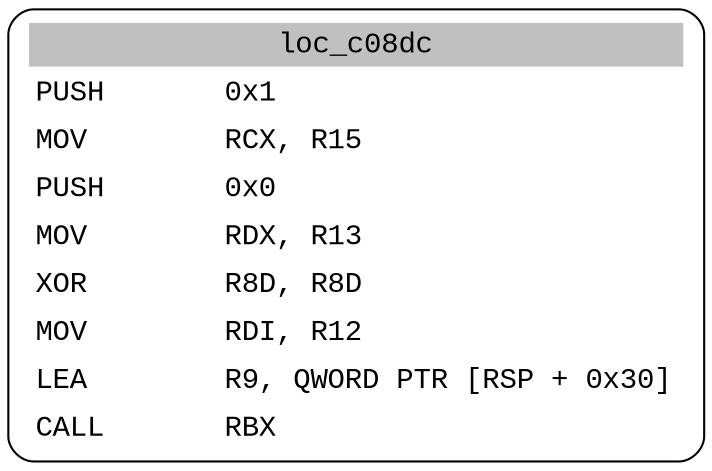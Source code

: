 digraph asm_graph {
1941 [
shape="Mrecord" fontname="Courier New"label =<<table border="0" cellborder="0" cellpadding="3"><tr><td align="center" colspan="2" bgcolor="grey">loc_c08dc</td></tr><tr><td align="left">PUSH       0x1</td></tr><tr><td align="left">MOV        RCX, R15</td></tr><tr><td align="left">PUSH       0x0</td></tr><tr><td align="left">MOV        RDX, R13</td></tr><tr><td align="left">XOR        R8D, R8D</td></tr><tr><td align="left">MOV        RDI, R12</td></tr><tr><td align="left">LEA        R9, QWORD PTR [RSP + 0x30]</td></tr><tr><td align="left">CALL       RBX</td></tr></table>> ];
}